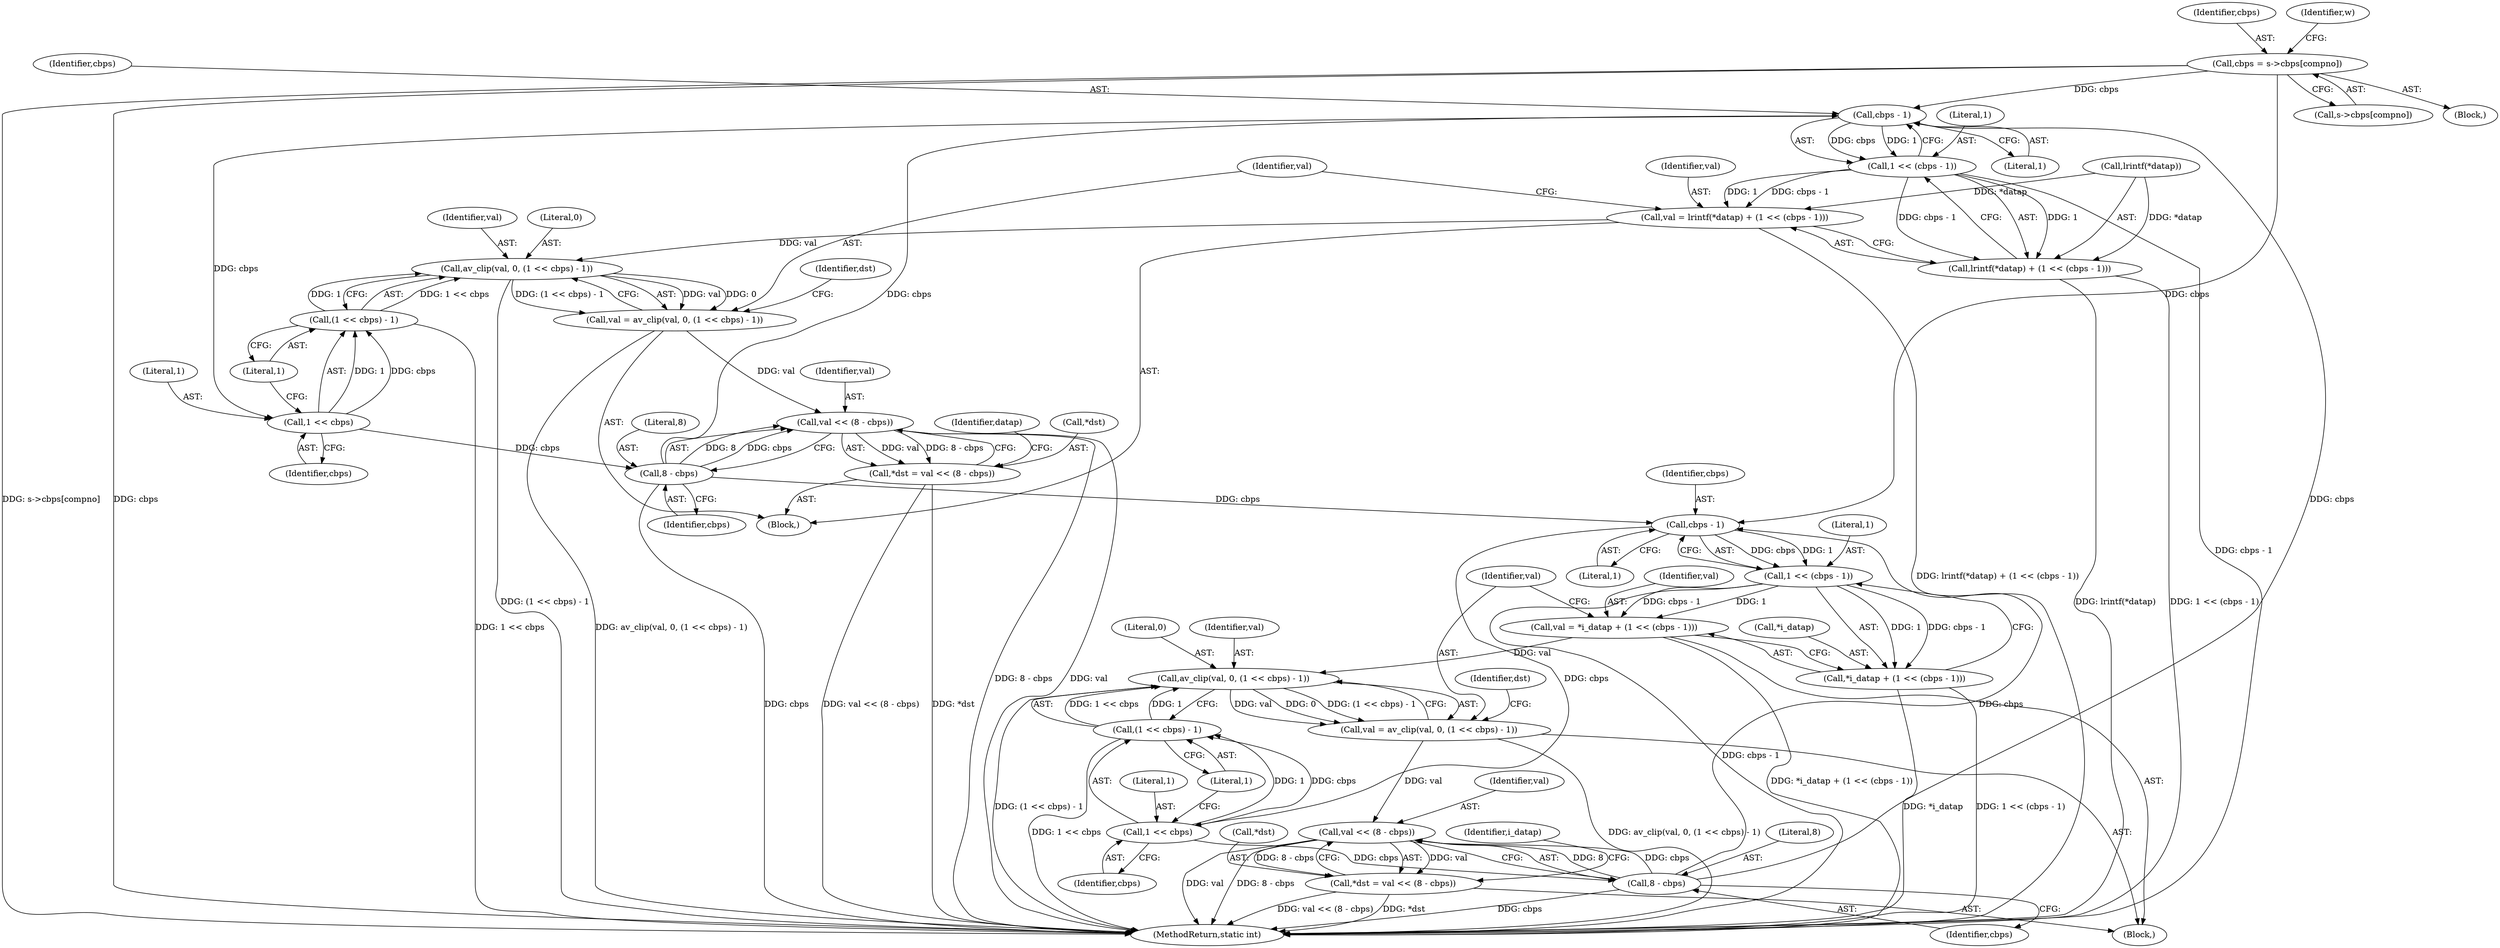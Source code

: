 digraph "0_FFmpeg_fe448cd28d674c3eff3072552eae366d0b659ce9@array" {
"1000504" [label="(Call,cbps = s->cbps[compno])"];
"1000690" [label="(Call,cbps - 1)"];
"1000688" [label="(Call,1 << (cbps - 1))"];
"1000682" [label="(Call,val = lrintf(*datap) + (1 << (cbps - 1)))"];
"1000695" [label="(Call,av_clip(val, 0, (1 << cbps) - 1))"];
"1000693" [label="(Call,val = av_clip(val, 0, (1 << cbps) - 1))"];
"1000706" [label="(Call,val << (8 - cbps))"];
"1000703" [label="(Call,*dst = val << (8 - cbps))"];
"1000684" [label="(Call,lrintf(*datap) + (1 << (cbps - 1)))"];
"1000699" [label="(Call,1 << cbps)"];
"1000698" [label="(Call,(1 << cbps) - 1)"];
"1000708" [label="(Call,8 - cbps)"];
"1000738" [label="(Call,cbps - 1)"];
"1000736" [label="(Call,1 << (cbps - 1))"];
"1000731" [label="(Call,val = *i_datap + (1 << (cbps - 1)))"];
"1000743" [label="(Call,av_clip(val, 0, (1 << cbps) - 1))"];
"1000741" [label="(Call,val = av_clip(val, 0, (1 << cbps) - 1))"];
"1000754" [label="(Call,val << (8 - cbps))"];
"1000751" [label="(Call,*dst = val << (8 - cbps))"];
"1000733" [label="(Call,*i_datap + (1 << (cbps - 1)))"];
"1000747" [label="(Call,1 << cbps)"];
"1000746" [label="(Call,(1 << cbps) - 1)"];
"1000756" [label="(Call,8 - cbps)"];
"1000749" [label="(Identifier,cbps)"];
"1000731" [label="(Call,val = *i_datap + (1 << (cbps - 1)))"];
"1000752" [label="(Call,*dst)"];
"1000698" [label="(Call,(1 << cbps) - 1)"];
"1000706" [label="(Call,val << (8 - cbps))"];
"1000743" [label="(Call,av_clip(val, 0, (1 << cbps) - 1))"];
"1000758" [label="(Identifier,cbps)"];
"1000504" [label="(Call,cbps = s->cbps[compno])"];
"1000690" [label="(Call,cbps - 1)"];
"1000683" [label="(Identifier,val)"];
"1000689" [label="(Literal,1)"];
"1000733" [label="(Call,*i_datap + (1 << (cbps - 1)))"];
"1000682" [label="(Call,val = lrintf(*datap) + (1 << (cbps - 1)))"];
"1000697" [label="(Literal,0)"];
"1000751" [label="(Call,*dst = val << (8 - cbps))"];
"1000747" [label="(Call,1 << cbps)"];
"1000746" [label="(Call,(1 << cbps) - 1)"];
"1000684" [label="(Call,lrintf(*datap) + (1 << (cbps - 1)))"];
"1000693" [label="(Call,val = av_clip(val, 0, (1 << cbps) - 1))"];
"1000705" [label="(Identifier,dst)"];
"1000680" [label="(Block,)"];
"1000745" [label="(Literal,0)"];
"1000691" [label="(Identifier,cbps)"];
"1000756" [label="(Call,8 - cbps)"];
"1000685" [label="(Call,lrintf(*datap))"];
"1000708" [label="(Call,8 - cbps)"];
"1000754" [label="(Call,val << (8 - cbps))"];
"1000506" [label="(Call,s->cbps[compno])"];
"1000737" [label="(Literal,1)"];
"1000750" [label="(Literal,1)"];
"1001090" [label="(MethodReturn,static int)"];
"1000712" [label="(Identifier,datap)"];
"1000757" [label="(Literal,8)"];
"1000702" [label="(Literal,1)"];
"1000692" [label="(Literal,1)"];
"1000742" [label="(Identifier,val)"];
"1000738" [label="(Call,cbps - 1)"];
"1000736" [label="(Call,1 << (cbps - 1))"];
"1000760" [label="(Identifier,i_datap)"];
"1000748" [label="(Literal,1)"];
"1000740" [label="(Literal,1)"];
"1000474" [label="(Block,)"];
"1000688" [label="(Call,1 << (cbps - 1))"];
"1000694" [label="(Identifier,val)"];
"1000700" [label="(Literal,1)"];
"1000710" [label="(Identifier,cbps)"];
"1000707" [label="(Identifier,val)"];
"1000505" [label="(Identifier,cbps)"];
"1000753" [label="(Identifier,dst)"];
"1000732" [label="(Identifier,val)"];
"1000695" [label="(Call,av_clip(val, 0, (1 << cbps) - 1))"];
"1000709" [label="(Literal,8)"];
"1000704" [label="(Call,*dst)"];
"1000696" [label="(Identifier,val)"];
"1000741" [label="(Call,val = av_clip(val, 0, (1 << cbps) - 1))"];
"1000734" [label="(Call,*i_datap)"];
"1000744" [label="(Identifier,val)"];
"1000701" [label="(Identifier,cbps)"];
"1000739" [label="(Identifier,cbps)"];
"1000755" [label="(Identifier,val)"];
"1000729" [label="(Block,)"];
"1000513" [label="(Identifier,w)"];
"1000703" [label="(Call,*dst = val << (8 - cbps))"];
"1000699" [label="(Call,1 << cbps)"];
"1000504" -> "1000474"  [label="AST: "];
"1000504" -> "1000506"  [label="CFG: "];
"1000505" -> "1000504"  [label="AST: "];
"1000506" -> "1000504"  [label="AST: "];
"1000513" -> "1000504"  [label="CFG: "];
"1000504" -> "1001090"  [label="DDG: s->cbps[compno]"];
"1000504" -> "1001090"  [label="DDG: cbps"];
"1000504" -> "1000690"  [label="DDG: cbps"];
"1000504" -> "1000738"  [label="DDG: cbps"];
"1000690" -> "1000688"  [label="AST: "];
"1000690" -> "1000692"  [label="CFG: "];
"1000691" -> "1000690"  [label="AST: "];
"1000692" -> "1000690"  [label="AST: "];
"1000688" -> "1000690"  [label="CFG: "];
"1000690" -> "1000688"  [label="DDG: cbps"];
"1000690" -> "1000688"  [label="DDG: 1"];
"1000756" -> "1000690"  [label="DDG: cbps"];
"1000708" -> "1000690"  [label="DDG: cbps"];
"1000690" -> "1000699"  [label="DDG: cbps"];
"1000688" -> "1000684"  [label="AST: "];
"1000689" -> "1000688"  [label="AST: "];
"1000684" -> "1000688"  [label="CFG: "];
"1000688" -> "1001090"  [label="DDG: cbps - 1"];
"1000688" -> "1000682"  [label="DDG: 1"];
"1000688" -> "1000682"  [label="DDG: cbps - 1"];
"1000688" -> "1000684"  [label="DDG: 1"];
"1000688" -> "1000684"  [label="DDG: cbps - 1"];
"1000682" -> "1000680"  [label="AST: "];
"1000682" -> "1000684"  [label="CFG: "];
"1000683" -> "1000682"  [label="AST: "];
"1000684" -> "1000682"  [label="AST: "];
"1000694" -> "1000682"  [label="CFG: "];
"1000682" -> "1001090"  [label="DDG: lrintf(*datap) + (1 << (cbps - 1))"];
"1000685" -> "1000682"  [label="DDG: *datap"];
"1000682" -> "1000695"  [label="DDG: val"];
"1000695" -> "1000693"  [label="AST: "];
"1000695" -> "1000698"  [label="CFG: "];
"1000696" -> "1000695"  [label="AST: "];
"1000697" -> "1000695"  [label="AST: "];
"1000698" -> "1000695"  [label="AST: "];
"1000693" -> "1000695"  [label="CFG: "];
"1000695" -> "1001090"  [label="DDG: (1 << cbps) - 1"];
"1000695" -> "1000693"  [label="DDG: val"];
"1000695" -> "1000693"  [label="DDG: 0"];
"1000695" -> "1000693"  [label="DDG: (1 << cbps) - 1"];
"1000698" -> "1000695"  [label="DDG: 1 << cbps"];
"1000698" -> "1000695"  [label="DDG: 1"];
"1000693" -> "1000680"  [label="AST: "];
"1000694" -> "1000693"  [label="AST: "];
"1000705" -> "1000693"  [label="CFG: "];
"1000693" -> "1001090"  [label="DDG: av_clip(val, 0, (1 << cbps) - 1)"];
"1000693" -> "1000706"  [label="DDG: val"];
"1000706" -> "1000703"  [label="AST: "];
"1000706" -> "1000708"  [label="CFG: "];
"1000707" -> "1000706"  [label="AST: "];
"1000708" -> "1000706"  [label="AST: "];
"1000703" -> "1000706"  [label="CFG: "];
"1000706" -> "1001090"  [label="DDG: 8 - cbps"];
"1000706" -> "1001090"  [label="DDG: val"];
"1000706" -> "1000703"  [label="DDG: val"];
"1000706" -> "1000703"  [label="DDG: 8 - cbps"];
"1000708" -> "1000706"  [label="DDG: 8"];
"1000708" -> "1000706"  [label="DDG: cbps"];
"1000703" -> "1000680"  [label="AST: "];
"1000704" -> "1000703"  [label="AST: "];
"1000712" -> "1000703"  [label="CFG: "];
"1000703" -> "1001090"  [label="DDG: val << (8 - cbps)"];
"1000703" -> "1001090"  [label="DDG: *dst"];
"1000685" -> "1000684"  [label="AST: "];
"1000684" -> "1001090"  [label="DDG: lrintf(*datap)"];
"1000684" -> "1001090"  [label="DDG: 1 << (cbps - 1)"];
"1000685" -> "1000684"  [label="DDG: *datap"];
"1000699" -> "1000698"  [label="AST: "];
"1000699" -> "1000701"  [label="CFG: "];
"1000700" -> "1000699"  [label="AST: "];
"1000701" -> "1000699"  [label="AST: "];
"1000702" -> "1000699"  [label="CFG: "];
"1000699" -> "1000698"  [label="DDG: 1"];
"1000699" -> "1000698"  [label="DDG: cbps"];
"1000699" -> "1000708"  [label="DDG: cbps"];
"1000698" -> "1000702"  [label="CFG: "];
"1000702" -> "1000698"  [label="AST: "];
"1000698" -> "1001090"  [label="DDG: 1 << cbps"];
"1000708" -> "1000710"  [label="CFG: "];
"1000709" -> "1000708"  [label="AST: "];
"1000710" -> "1000708"  [label="AST: "];
"1000708" -> "1001090"  [label="DDG: cbps"];
"1000708" -> "1000738"  [label="DDG: cbps"];
"1000738" -> "1000736"  [label="AST: "];
"1000738" -> "1000740"  [label="CFG: "];
"1000739" -> "1000738"  [label="AST: "];
"1000740" -> "1000738"  [label="AST: "];
"1000736" -> "1000738"  [label="CFG: "];
"1000738" -> "1000736"  [label="DDG: cbps"];
"1000738" -> "1000736"  [label="DDG: 1"];
"1000756" -> "1000738"  [label="DDG: cbps"];
"1000738" -> "1000747"  [label="DDG: cbps"];
"1000736" -> "1000733"  [label="AST: "];
"1000737" -> "1000736"  [label="AST: "];
"1000733" -> "1000736"  [label="CFG: "];
"1000736" -> "1001090"  [label="DDG: cbps - 1"];
"1000736" -> "1000731"  [label="DDG: 1"];
"1000736" -> "1000731"  [label="DDG: cbps - 1"];
"1000736" -> "1000733"  [label="DDG: 1"];
"1000736" -> "1000733"  [label="DDG: cbps - 1"];
"1000731" -> "1000729"  [label="AST: "];
"1000731" -> "1000733"  [label="CFG: "];
"1000732" -> "1000731"  [label="AST: "];
"1000733" -> "1000731"  [label="AST: "];
"1000742" -> "1000731"  [label="CFG: "];
"1000731" -> "1001090"  [label="DDG: *i_datap + (1 << (cbps - 1))"];
"1000731" -> "1000743"  [label="DDG: val"];
"1000743" -> "1000741"  [label="AST: "];
"1000743" -> "1000746"  [label="CFG: "];
"1000744" -> "1000743"  [label="AST: "];
"1000745" -> "1000743"  [label="AST: "];
"1000746" -> "1000743"  [label="AST: "];
"1000741" -> "1000743"  [label="CFG: "];
"1000743" -> "1001090"  [label="DDG: (1 << cbps) - 1"];
"1000743" -> "1000741"  [label="DDG: val"];
"1000743" -> "1000741"  [label="DDG: 0"];
"1000743" -> "1000741"  [label="DDG: (1 << cbps) - 1"];
"1000746" -> "1000743"  [label="DDG: 1 << cbps"];
"1000746" -> "1000743"  [label="DDG: 1"];
"1000741" -> "1000729"  [label="AST: "];
"1000742" -> "1000741"  [label="AST: "];
"1000753" -> "1000741"  [label="CFG: "];
"1000741" -> "1001090"  [label="DDG: av_clip(val, 0, (1 << cbps) - 1)"];
"1000741" -> "1000754"  [label="DDG: val"];
"1000754" -> "1000751"  [label="AST: "];
"1000754" -> "1000756"  [label="CFG: "];
"1000755" -> "1000754"  [label="AST: "];
"1000756" -> "1000754"  [label="AST: "];
"1000751" -> "1000754"  [label="CFG: "];
"1000754" -> "1001090"  [label="DDG: val"];
"1000754" -> "1001090"  [label="DDG: 8 - cbps"];
"1000754" -> "1000751"  [label="DDG: val"];
"1000754" -> "1000751"  [label="DDG: 8 - cbps"];
"1000756" -> "1000754"  [label="DDG: 8"];
"1000756" -> "1000754"  [label="DDG: cbps"];
"1000751" -> "1000729"  [label="AST: "];
"1000752" -> "1000751"  [label="AST: "];
"1000760" -> "1000751"  [label="CFG: "];
"1000751" -> "1001090"  [label="DDG: val << (8 - cbps)"];
"1000751" -> "1001090"  [label="DDG: *dst"];
"1000734" -> "1000733"  [label="AST: "];
"1000733" -> "1001090"  [label="DDG: *i_datap"];
"1000733" -> "1001090"  [label="DDG: 1 << (cbps - 1)"];
"1000747" -> "1000746"  [label="AST: "];
"1000747" -> "1000749"  [label="CFG: "];
"1000748" -> "1000747"  [label="AST: "];
"1000749" -> "1000747"  [label="AST: "];
"1000750" -> "1000747"  [label="CFG: "];
"1000747" -> "1000746"  [label="DDG: 1"];
"1000747" -> "1000746"  [label="DDG: cbps"];
"1000747" -> "1000756"  [label="DDG: cbps"];
"1000746" -> "1000750"  [label="CFG: "];
"1000750" -> "1000746"  [label="AST: "];
"1000746" -> "1001090"  [label="DDG: 1 << cbps"];
"1000756" -> "1000758"  [label="CFG: "];
"1000757" -> "1000756"  [label="AST: "];
"1000758" -> "1000756"  [label="AST: "];
"1000756" -> "1001090"  [label="DDG: cbps"];
}
